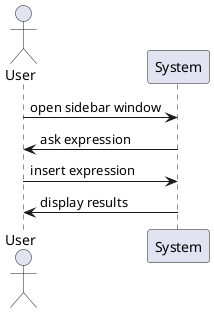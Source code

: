 @startuml
actor User

User->System: open sidebar window 
System->User: ask expression
User->System: insert expression
System->User :display results
@enduml
